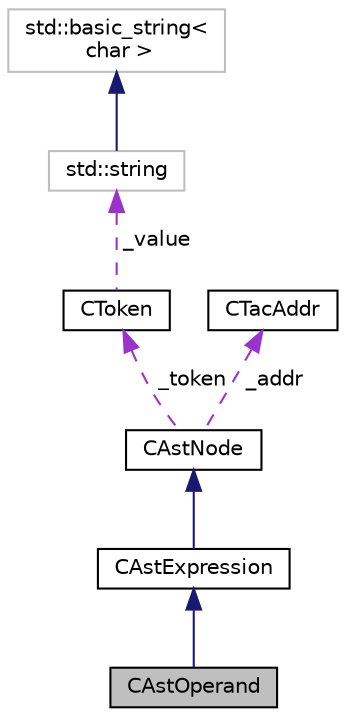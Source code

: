 digraph "CAstOperand"
{
  edge [fontname="Helvetica",fontsize="10",labelfontname="Helvetica",labelfontsize="10"];
  node [fontname="Helvetica",fontsize="10",shape=record];
  Node7 [label="CAstOperand",height=0.2,width=0.4,color="black", fillcolor="grey75", style="filled", fontcolor="black"];
  Node8 -> Node7 [dir="back",color="midnightblue",fontsize="10",style="solid",fontname="Helvetica"];
  Node8 [label="CAstExpression",height=0.2,width=0.4,color="black", fillcolor="white", style="filled",URL="$classCAstExpression.html",tooltip="AST expression node. "];
  Node9 -> Node8 [dir="back",color="midnightblue",fontsize="10",style="solid",fontname="Helvetica"];
  Node9 [label="CAstNode",height=0.2,width=0.4,color="black", fillcolor="white", style="filled",URL="$classCAstNode.html",tooltip="AST base node. "];
  Node10 -> Node9 [dir="back",color="darkorchid3",fontsize="10",style="dashed",label=" _token" ,fontname="Helvetica"];
  Node10 [label="CToken",height=0.2,width=0.4,color="black", fillcolor="white", style="filled",URL="$classCToken.html",tooltip="token class "];
  Node11 -> Node10 [dir="back",color="darkorchid3",fontsize="10",style="dashed",label=" _value" ,fontname="Helvetica"];
  Node11 [label="std::string",height=0.2,width=0.4,color="grey75", fillcolor="white", style="filled",tooltip="STL class. "];
  Node12 -> Node11 [dir="back",color="midnightblue",fontsize="10",style="solid",fontname="Helvetica"];
  Node12 [label="std::basic_string\<\l char \>",height=0.2,width=0.4,color="grey75", fillcolor="white", style="filled",tooltip="STL class. "];
  Node13 -> Node9 [dir="back",color="darkorchid3",fontsize="10",style="dashed",label=" _addr" ,fontname="Helvetica"];
  Node13 [label="CTacAddr",height=0.2,width=0.4,color="black", fillcolor="white", style="filled",URL="$classCTacAddr.html",tooltip="class shells required for compilation in phase 2 "];
}

